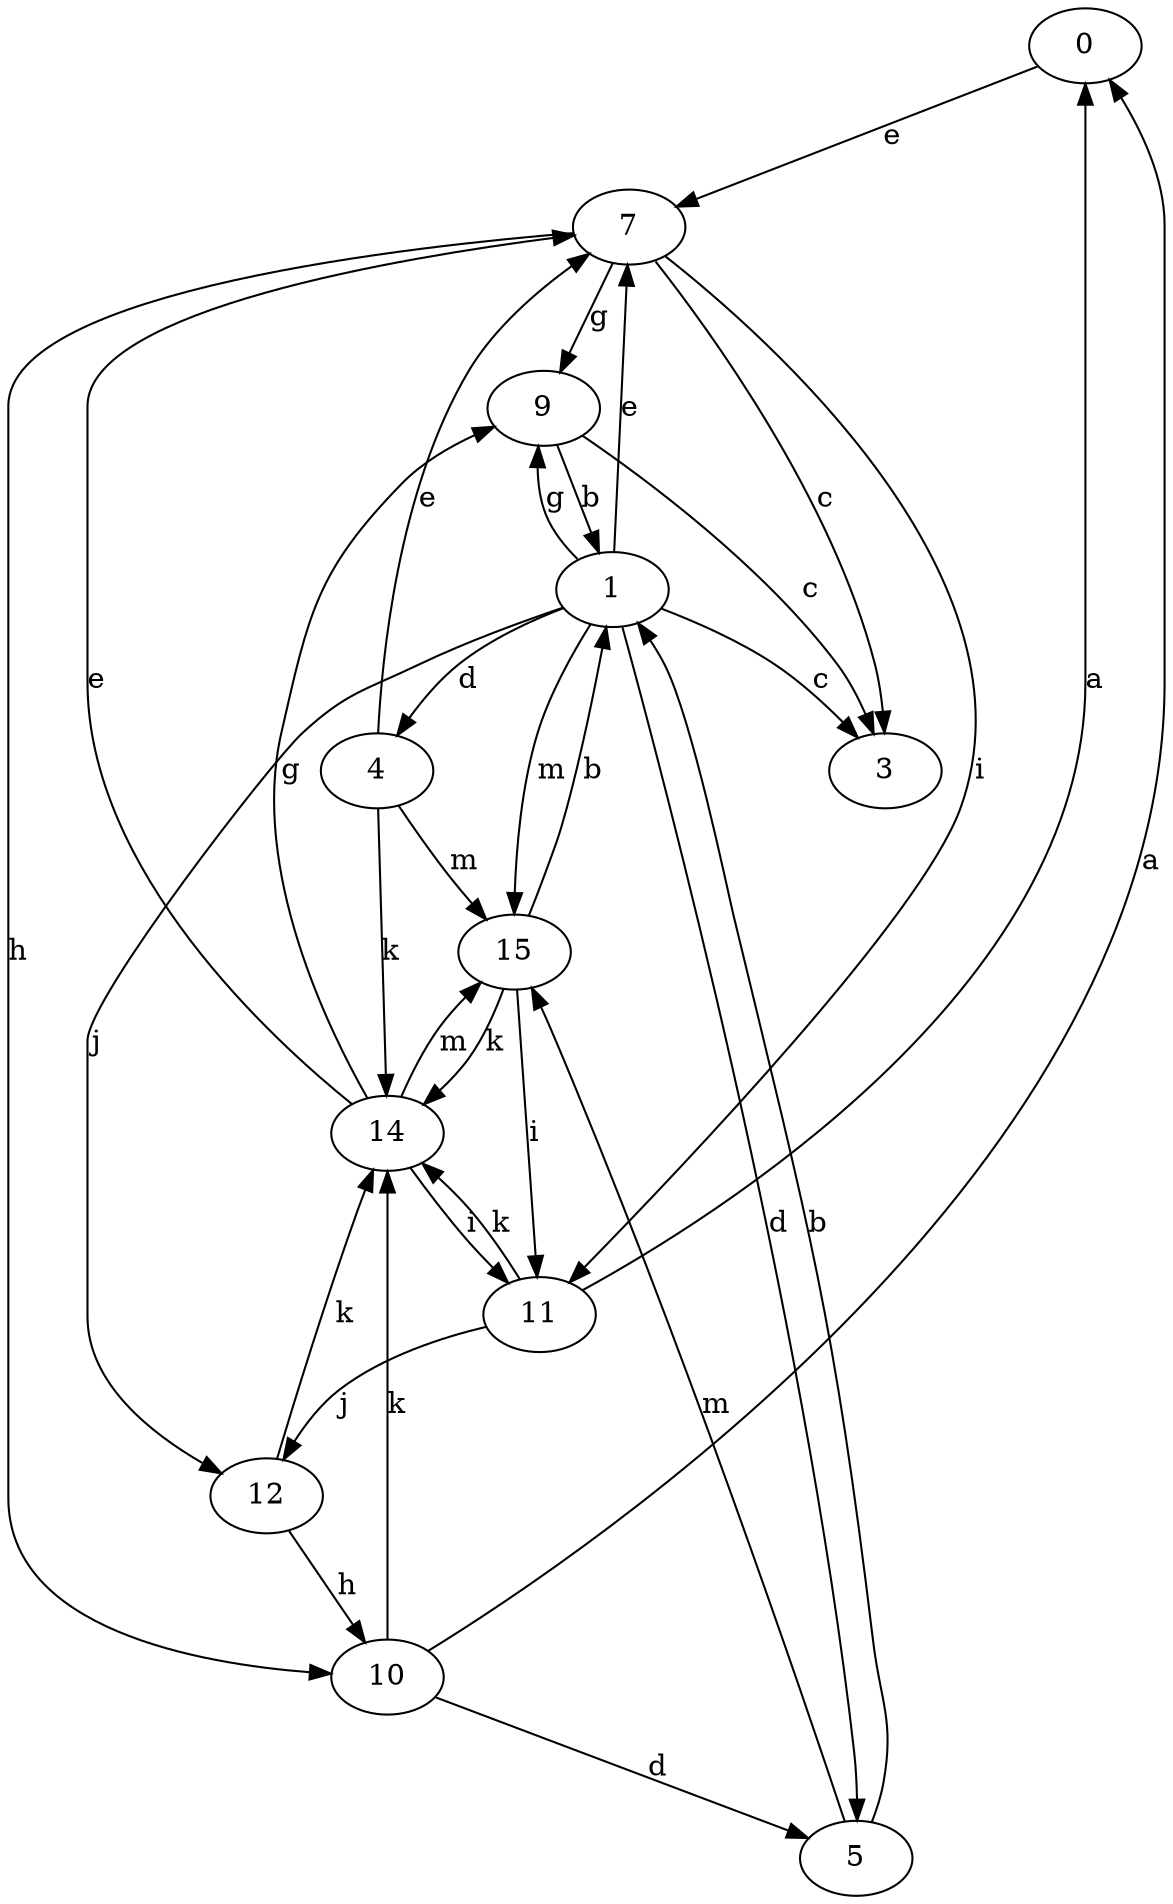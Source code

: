 strict digraph  {
0;
1;
3;
4;
5;
7;
9;
10;
11;
12;
14;
15;
0 -> 7  [label=e];
1 -> 3  [label=c];
1 -> 4  [label=d];
1 -> 5  [label=d];
1 -> 7  [label=e];
1 -> 9  [label=g];
1 -> 12  [label=j];
1 -> 15  [label=m];
4 -> 7  [label=e];
4 -> 14  [label=k];
4 -> 15  [label=m];
5 -> 1  [label=b];
5 -> 15  [label=m];
7 -> 3  [label=c];
7 -> 9  [label=g];
7 -> 10  [label=h];
7 -> 11  [label=i];
9 -> 1  [label=b];
9 -> 3  [label=c];
10 -> 0  [label=a];
10 -> 5  [label=d];
10 -> 14  [label=k];
11 -> 0  [label=a];
11 -> 12  [label=j];
11 -> 14  [label=k];
12 -> 10  [label=h];
12 -> 14  [label=k];
14 -> 7  [label=e];
14 -> 9  [label=g];
14 -> 11  [label=i];
14 -> 15  [label=m];
15 -> 1  [label=b];
15 -> 11  [label=i];
15 -> 14  [label=k];
}

